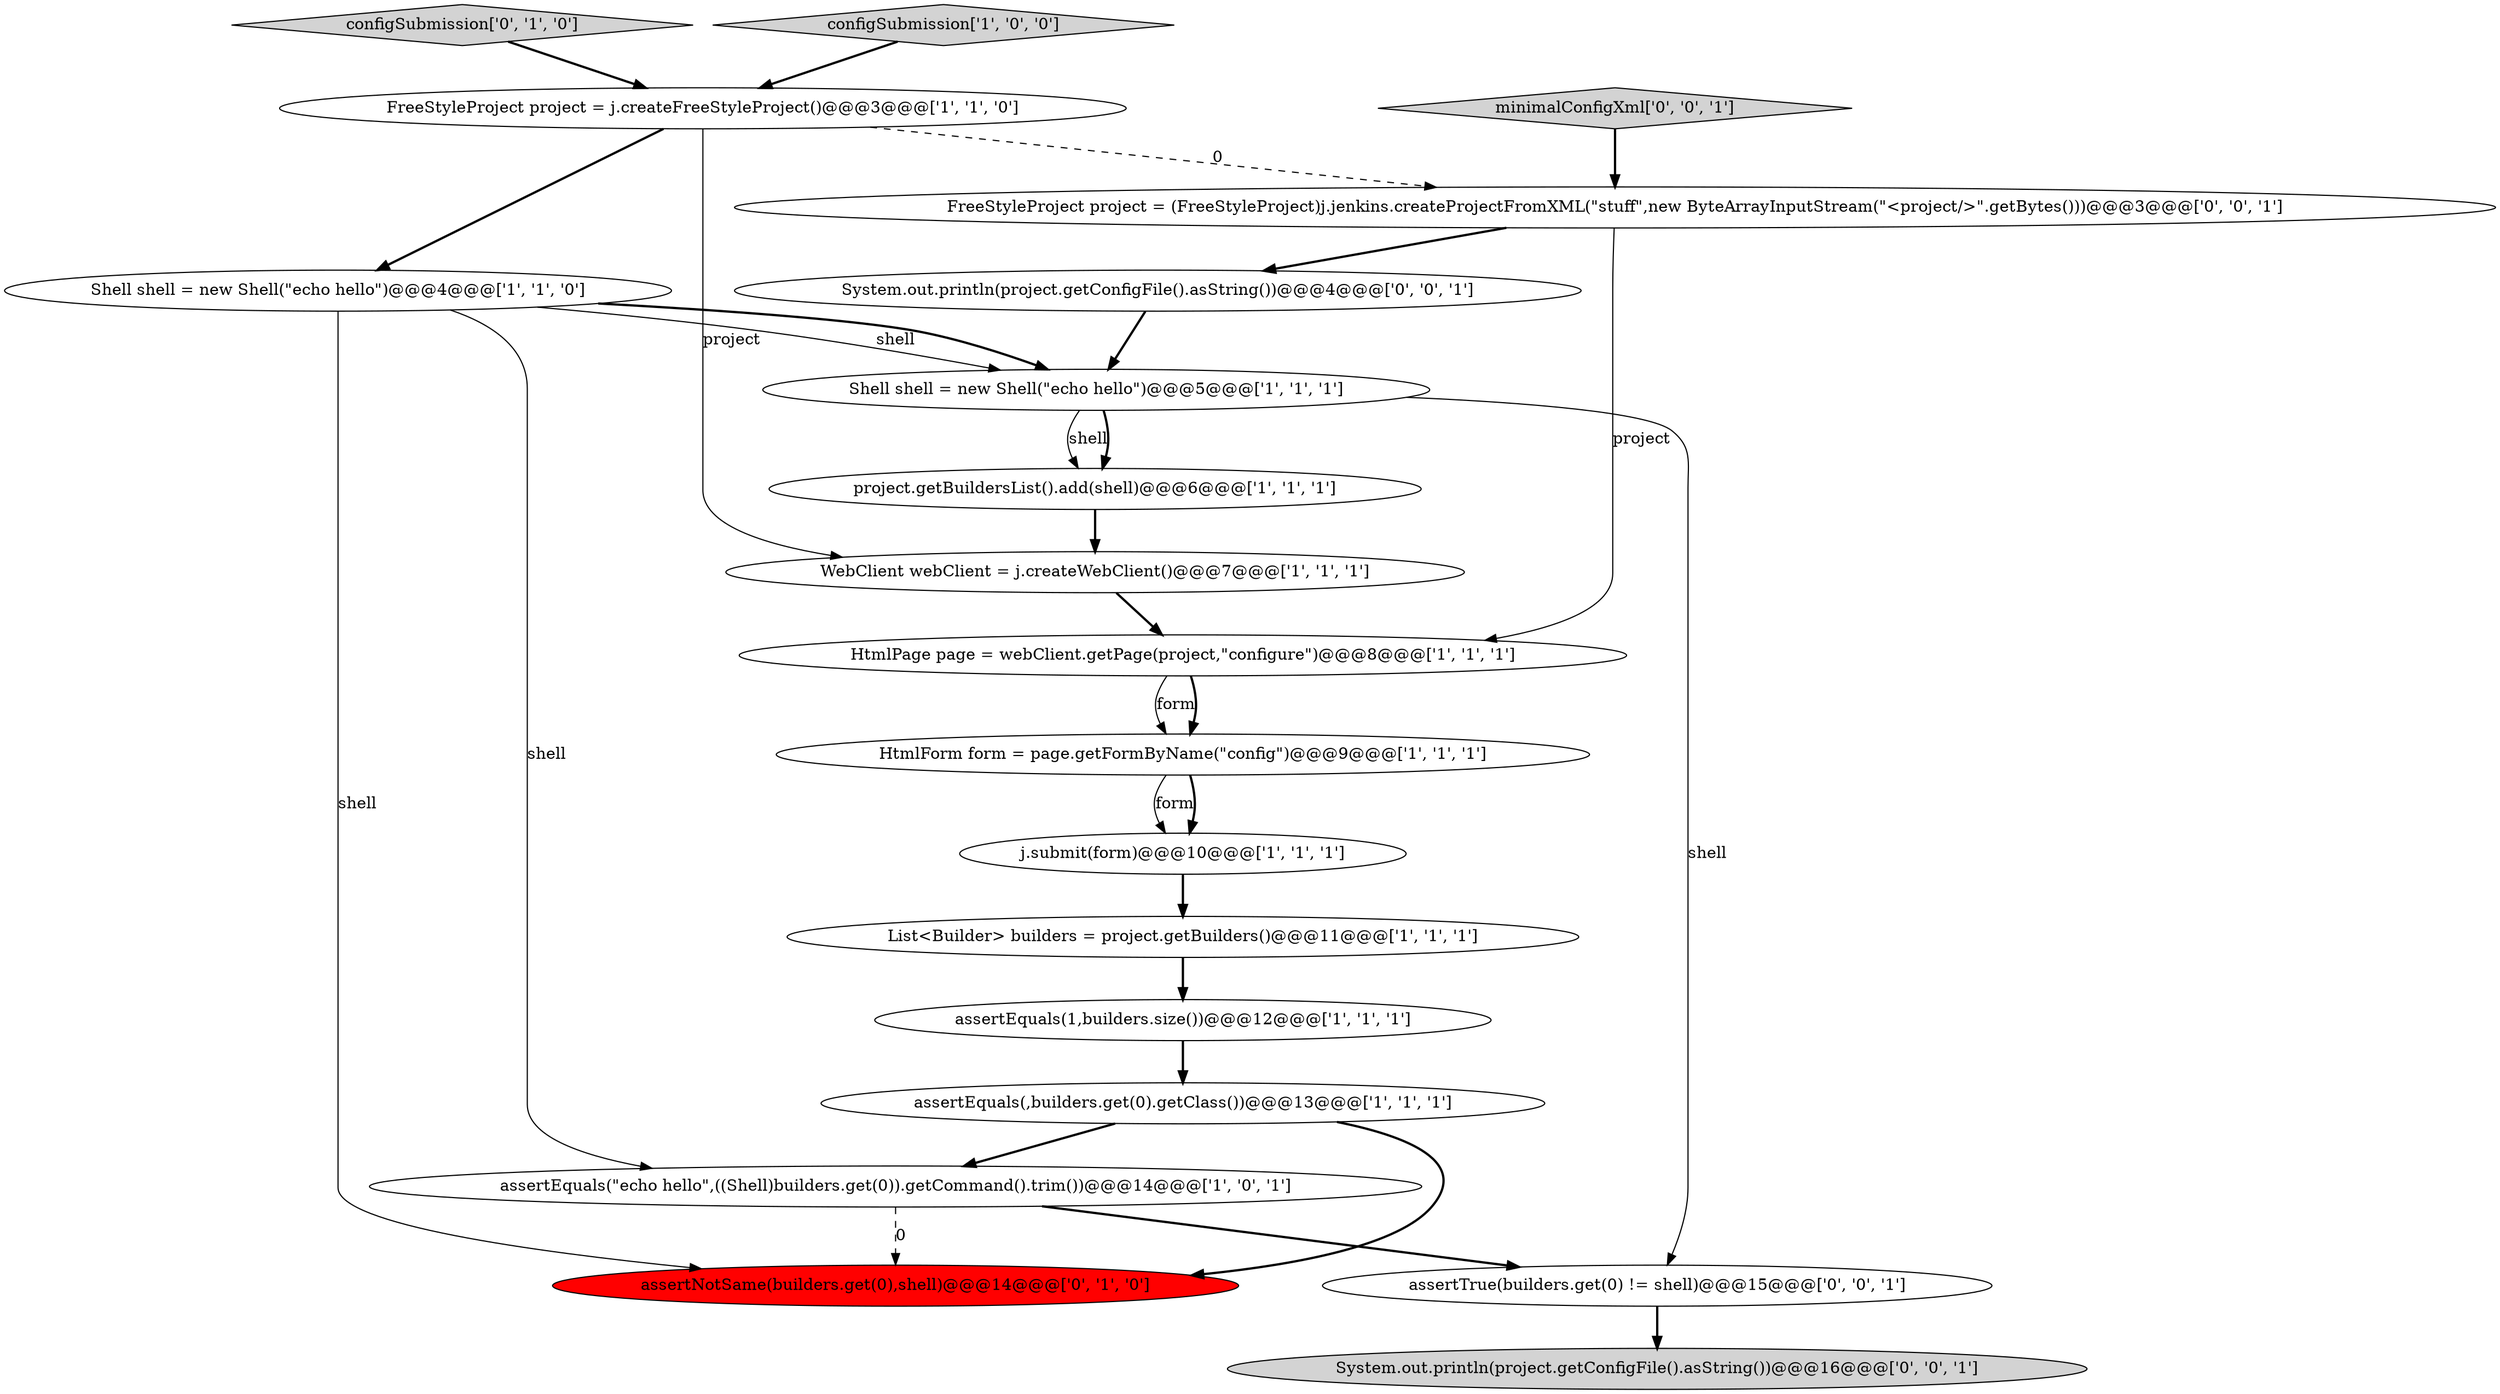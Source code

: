 digraph {
2 [style = filled, label = "WebClient webClient = j.createWebClient()@@@7@@@['1', '1', '1']", fillcolor = white, shape = ellipse image = "AAA0AAABBB1BBB"];
9 [style = filled, label = "FreeStyleProject project = j.createFreeStyleProject()@@@3@@@['1', '1', '0']", fillcolor = white, shape = ellipse image = "AAA0AAABBB1BBB"];
10 [style = filled, label = "Shell shell = new Shell(\"echo hello\")@@@4@@@['1', '1', '0']", fillcolor = white, shape = ellipse image = "AAA0AAABBB1BBB"];
11 [style = filled, label = "Shell shell = new Shell(\"echo hello\")@@@5@@@['1', '1', '1']", fillcolor = white, shape = ellipse image = "AAA0AAABBB1BBB"];
13 [style = filled, label = "configSubmission['0', '1', '0']", fillcolor = lightgray, shape = diamond image = "AAA0AAABBB2BBB"];
16 [style = filled, label = "assertTrue(builders.get(0) != shell)@@@15@@@['0', '0', '1']", fillcolor = white, shape = ellipse image = "AAA0AAABBB3BBB"];
14 [style = filled, label = "assertNotSame(builders.get(0),shell)@@@14@@@['0', '1', '0']", fillcolor = red, shape = ellipse image = "AAA1AAABBB2BBB"];
19 [style = filled, label = "FreeStyleProject project = (FreeStyleProject)j.jenkins.createProjectFromXML(\"stuff\",new ByteArrayInputStream(\"<project/>\".getBytes()))@@@3@@@['0', '0', '1']", fillcolor = white, shape = ellipse image = "AAA0AAABBB3BBB"];
5 [style = filled, label = "j.submit(form)@@@10@@@['1', '1', '1']", fillcolor = white, shape = ellipse image = "AAA0AAABBB1BBB"];
15 [style = filled, label = "minimalConfigXml['0', '0', '1']", fillcolor = lightgray, shape = diamond image = "AAA0AAABBB3BBB"];
7 [style = filled, label = "HtmlForm form = page.getFormByName(\"config\")@@@9@@@['1', '1', '1']", fillcolor = white, shape = ellipse image = "AAA0AAABBB1BBB"];
12 [style = filled, label = "assertEquals(\"echo hello\",((Shell)builders.get(0)).getCommand().trim())@@@14@@@['1', '0', '1']", fillcolor = white, shape = ellipse image = "AAA0AAABBB1BBB"];
1 [style = filled, label = "assertEquals(,builders.get(0).getClass())@@@13@@@['1', '1', '1']", fillcolor = white, shape = ellipse image = "AAA0AAABBB1BBB"];
17 [style = filled, label = "System.out.println(project.getConfigFile().asString())@@@4@@@['0', '0', '1']", fillcolor = white, shape = ellipse image = "AAA0AAABBB3BBB"];
3 [style = filled, label = "List<Builder> builders = project.getBuilders()@@@11@@@['1', '1', '1']", fillcolor = white, shape = ellipse image = "AAA0AAABBB1BBB"];
8 [style = filled, label = "project.getBuildersList().add(shell)@@@6@@@['1', '1', '1']", fillcolor = white, shape = ellipse image = "AAA0AAABBB1BBB"];
0 [style = filled, label = "assertEquals(1,builders.size())@@@12@@@['1', '1', '1']", fillcolor = white, shape = ellipse image = "AAA0AAABBB1BBB"];
18 [style = filled, label = "System.out.println(project.getConfigFile().asString())@@@16@@@['0', '0', '1']", fillcolor = lightgray, shape = ellipse image = "AAA0AAABBB3BBB"];
4 [style = filled, label = "configSubmission['1', '0', '0']", fillcolor = lightgray, shape = diamond image = "AAA0AAABBB1BBB"];
6 [style = filled, label = "HtmlPage page = webClient.getPage(project,\"configure\")@@@8@@@['1', '1', '1']", fillcolor = white, shape = ellipse image = "AAA0AAABBB1BBB"];
5->3 [style = bold, label=""];
4->9 [style = bold, label=""];
16->18 [style = bold, label=""];
2->6 [style = bold, label=""];
12->16 [style = bold, label=""];
19->17 [style = bold, label=""];
9->10 [style = bold, label=""];
15->19 [style = bold, label=""];
10->11 [style = solid, label="shell"];
3->0 [style = bold, label=""];
11->16 [style = solid, label="shell"];
9->19 [style = dashed, label="0"];
19->6 [style = solid, label="project"];
7->5 [style = solid, label="form"];
7->5 [style = bold, label=""];
11->8 [style = solid, label="shell"];
10->11 [style = bold, label=""];
12->14 [style = dashed, label="0"];
10->14 [style = solid, label="shell"];
8->2 [style = bold, label=""];
0->1 [style = bold, label=""];
10->12 [style = solid, label="shell"];
1->12 [style = bold, label=""];
11->8 [style = bold, label=""];
1->14 [style = bold, label=""];
9->2 [style = solid, label="project"];
13->9 [style = bold, label=""];
6->7 [style = solid, label="form"];
6->7 [style = bold, label=""];
17->11 [style = bold, label=""];
}
